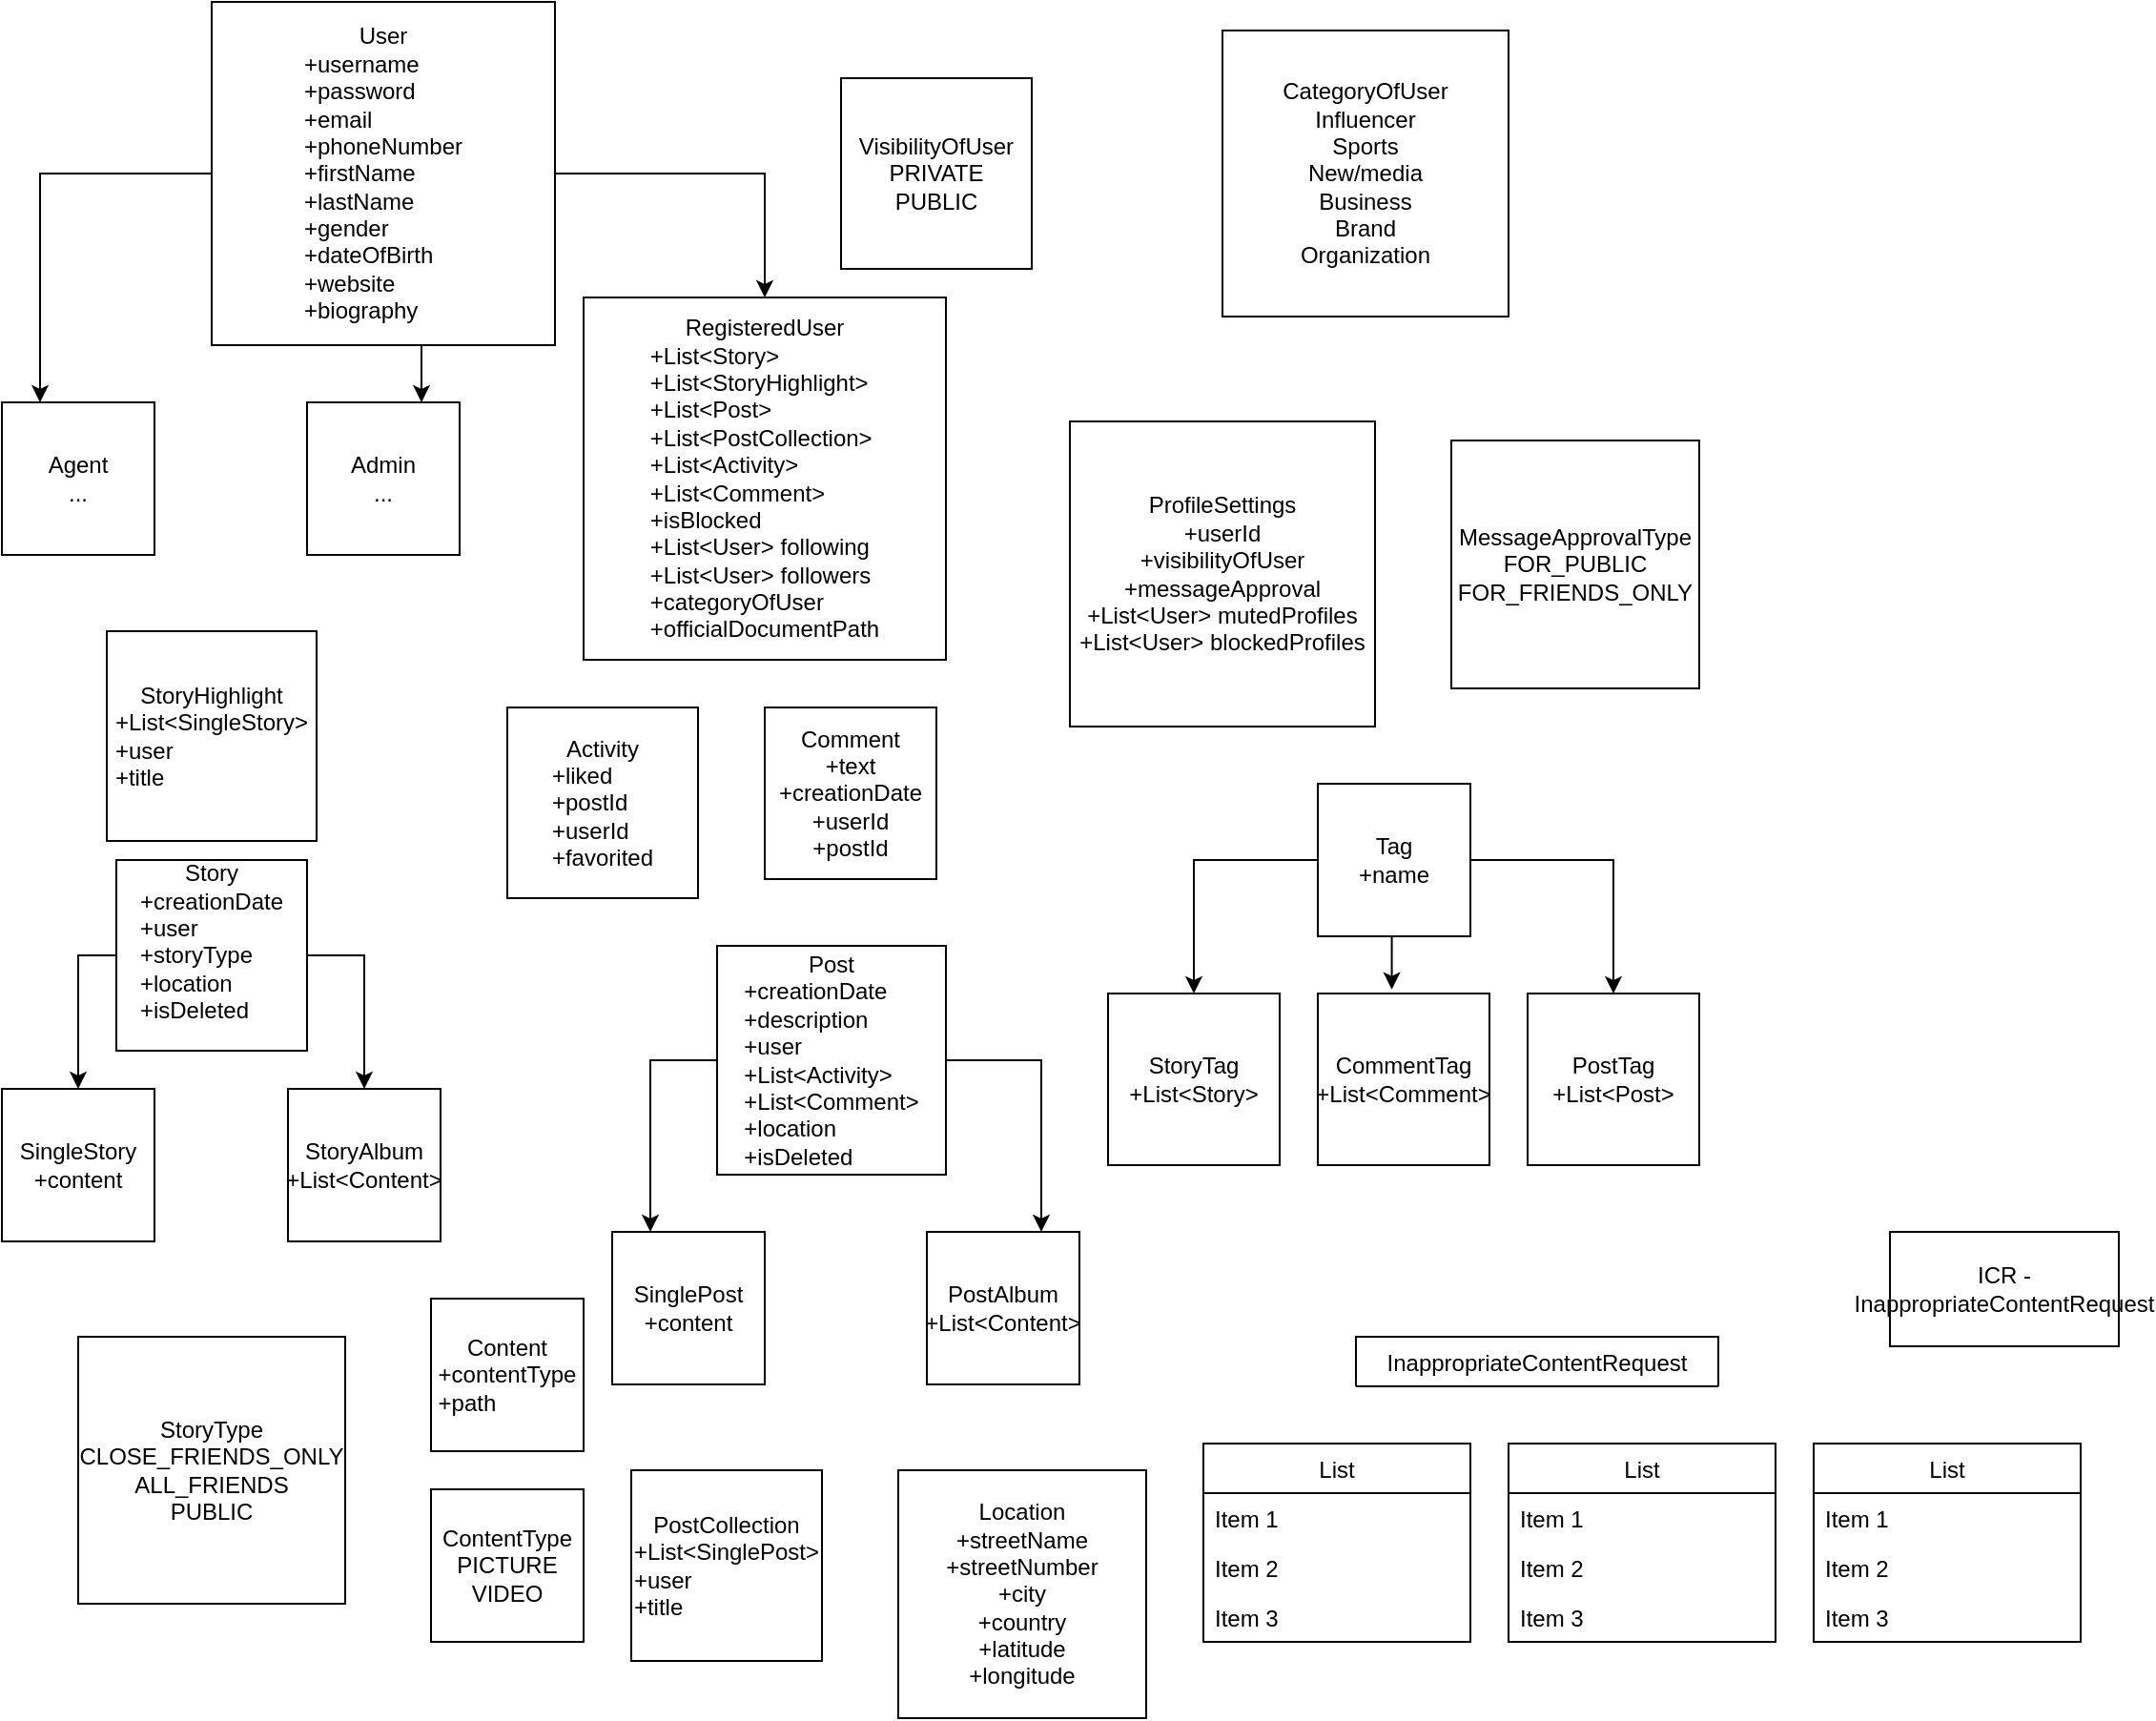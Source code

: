 <mxfile version="14.6.6" type="github">
  <diagram id="aJBuOI1GWzpMyhJK2BpH" name="Page-1">
    <mxGraphModel dx="1038" dy="580" grid="1" gridSize="10" guides="1" tooltips="1" connect="1" arrows="1" fold="1" page="1" pageScale="1" pageWidth="850" pageHeight="1100" math="0" shadow="0">
      <root>
        <mxCell id="0" />
        <mxCell id="1" parent="0" />
        <mxCell id="c_Kaz1U0MEZfS42UwjgD-9" style="edgeStyle=orthogonalEdgeStyle;rounded=0;orthogonalLoop=1;jettySize=auto;html=1;exitX=0;exitY=0.5;exitDx=0;exitDy=0;entryX=0.25;entryY=0;entryDx=0;entryDy=0;" parent="1" source="c_Kaz1U0MEZfS42UwjgD-1" target="c_Kaz1U0MEZfS42UwjgD-3" edge="1">
          <mxGeometry relative="1" as="geometry" />
        </mxCell>
        <mxCell id="c_Kaz1U0MEZfS42UwjgD-10" style="edgeStyle=orthogonalEdgeStyle;rounded=0;orthogonalLoop=1;jettySize=auto;html=1;exitX=1;exitY=0.5;exitDx=0;exitDy=0;entryX=0.5;entryY=0;entryDx=0;entryDy=0;" parent="1" source="c_Kaz1U0MEZfS42UwjgD-1" target="c_Kaz1U0MEZfS42UwjgD-4" edge="1">
          <mxGeometry relative="1" as="geometry" />
        </mxCell>
        <mxCell id="c_Kaz1U0MEZfS42UwjgD-41" style="edgeStyle=orthogonalEdgeStyle;rounded=0;orthogonalLoop=1;jettySize=auto;html=1;exitX=0.75;exitY=1;exitDx=0;exitDy=0;entryX=0.75;entryY=0;entryDx=0;entryDy=0;" parent="1" source="c_Kaz1U0MEZfS42UwjgD-1" target="c_Kaz1U0MEZfS42UwjgD-5" edge="1">
          <mxGeometry relative="1" as="geometry" />
        </mxCell>
        <mxCell id="c_Kaz1U0MEZfS42UwjgD-1" value="User&lt;br&gt;&lt;div style=&quot;text-align: left&quot;&gt;&lt;span&gt;+username&lt;/span&gt;&lt;/div&gt;&lt;div style=&quot;text-align: left&quot;&gt;&lt;span&gt;+password&lt;/span&gt;&lt;/div&gt;&lt;div style=&quot;text-align: left&quot;&gt;&lt;span&gt;+email&lt;/span&gt;&lt;/div&gt;&lt;div style=&quot;text-align: left&quot;&gt;&lt;span&gt;+phoneNumber&lt;/span&gt;&lt;/div&gt;&lt;div style=&quot;text-align: left&quot;&gt;&lt;span&gt;+firstName&lt;/span&gt;&lt;/div&gt;&lt;div style=&quot;text-align: left&quot;&gt;&lt;span&gt;+lastName&lt;/span&gt;&lt;/div&gt;&lt;div style=&quot;text-align: left&quot;&gt;&lt;span&gt;+gender&lt;/span&gt;&lt;/div&gt;&lt;div style=&quot;text-align: left&quot;&gt;&lt;span&gt;+dateOfBirth&lt;/span&gt;&lt;/div&gt;&lt;div style=&quot;text-align: left&quot;&gt;&lt;span&gt;+website&lt;/span&gt;&lt;/div&gt;&lt;div style=&quot;text-align: left&quot;&gt;&lt;span&gt;+biography&lt;br&gt;&lt;/span&gt;&lt;/div&gt;" style="whiteSpace=wrap;html=1;aspect=fixed;" parent="1" vertex="1">
          <mxGeometry x="120" y="30" width="180" height="180" as="geometry" />
        </mxCell>
        <mxCell id="c_Kaz1U0MEZfS42UwjgD-3" value="Agent&lt;br&gt;..." style="whiteSpace=wrap;html=1;aspect=fixed;" parent="1" vertex="1">
          <mxGeometry x="10" y="240" width="80" height="80" as="geometry" />
        </mxCell>
        <mxCell id="c_Kaz1U0MEZfS42UwjgD-4" value="RegisteredUser&lt;br&gt;&lt;div style=&quot;text-align: left&quot;&gt;&lt;span&gt;+List&amp;lt;Story&amp;gt;&lt;/span&gt;&lt;/div&gt;&lt;div style=&quot;text-align: left&quot;&gt;&lt;span&gt;+List&amp;lt;StoryHighlight&amp;gt;&lt;/span&gt;&lt;/div&gt;&lt;div style=&quot;text-align: left&quot;&gt;&lt;span&gt;+List&amp;lt;Post&amp;gt;&lt;/span&gt;&lt;/div&gt;&lt;div style=&quot;text-align: left&quot;&gt;&lt;span&gt;+List&amp;lt;PostCollection&amp;gt;&lt;/span&gt;&lt;/div&gt;&lt;div style=&quot;text-align: left&quot;&gt;&lt;span&gt;+List&amp;lt;Activity&amp;gt;&lt;/span&gt;&lt;/div&gt;&lt;div style=&quot;text-align: left&quot;&gt;+List&amp;lt;Comment&amp;gt;&lt;span&gt;&lt;br&gt;&lt;/span&gt;&lt;/div&gt;&lt;div style=&quot;text-align: left&quot;&gt;&lt;span&gt;+isBlocked&lt;/span&gt;&lt;/div&gt;&lt;div style=&quot;text-align: left&quot;&gt;&lt;span&gt;+List&amp;lt;User&amp;gt; following&lt;/span&gt;&lt;/div&gt;&lt;div style=&quot;text-align: left&quot;&gt;&lt;span&gt;+List&amp;lt;User&amp;gt; followers&lt;br&gt;+categoryOfUser&lt;/span&gt;&lt;/div&gt;&lt;div style=&quot;text-align: left&quot;&gt;+officialDocumentPath&lt;/div&gt;" style="whiteSpace=wrap;html=1;aspect=fixed;" parent="1" vertex="1">
          <mxGeometry x="315" y="185" width="190" height="190" as="geometry" />
        </mxCell>
        <mxCell id="c_Kaz1U0MEZfS42UwjgD-5" value="Admin&lt;br&gt;..." style="whiteSpace=wrap;html=1;aspect=fixed;" parent="1" vertex="1">
          <mxGeometry x="170" y="240" width="80" height="80" as="geometry" />
        </mxCell>
        <mxCell id="c_Kaz1U0MEZfS42UwjgD-6" style="edgeStyle=orthogonalEdgeStyle;rounded=0;orthogonalLoop=1;jettySize=auto;html=1;exitX=0.5;exitY=1;exitDx=0;exitDy=0;" parent="1" source="c_Kaz1U0MEZfS42UwjgD-3" target="c_Kaz1U0MEZfS42UwjgD-3" edge="1">
          <mxGeometry relative="1" as="geometry" />
        </mxCell>
        <mxCell id="c_Kaz1U0MEZfS42UwjgD-12" value="VisibilityOfUser&lt;br&gt;PRIVATE&lt;br&gt;PUBLIC" style="whiteSpace=wrap;html=1;aspect=fixed;" parent="1" vertex="1">
          <mxGeometry x="450" y="70" width="100" height="100" as="geometry" />
        </mxCell>
        <mxCell id="c_Kaz1U0MEZfS42UwjgD-15" value="StoryAlbum&lt;br&gt;+List&amp;lt;Content&amp;gt;" style="whiteSpace=wrap;html=1;aspect=fixed;" parent="1" vertex="1">
          <mxGeometry x="160" y="600" width="80" height="80" as="geometry" />
        </mxCell>
        <mxCell id="c_Kaz1U0MEZfS42UwjgD-16" value="PostAlbum&lt;br&gt;+List&amp;lt;Content&amp;gt;" style="whiteSpace=wrap;html=1;aspect=fixed;" parent="1" vertex="1">
          <mxGeometry x="495" y="675" width="80" height="80" as="geometry" />
        </mxCell>
        <mxCell id="c_Kaz1U0MEZfS42UwjgD-33" style="edgeStyle=orthogonalEdgeStyle;rounded=0;orthogonalLoop=1;jettySize=auto;html=1;exitX=0;exitY=0.5;exitDx=0;exitDy=0;entryX=0.5;entryY=0;entryDx=0;entryDy=0;" parent="1" source="c_Kaz1U0MEZfS42UwjgD-17" target="c_Kaz1U0MEZfS42UwjgD-29" edge="1">
          <mxGeometry relative="1" as="geometry" />
        </mxCell>
        <mxCell id="c_Kaz1U0MEZfS42UwjgD-36" style="edgeStyle=orthogonalEdgeStyle;rounded=0;orthogonalLoop=1;jettySize=auto;html=1;exitX=1;exitY=0.5;exitDx=0;exitDy=0;" parent="1" source="c_Kaz1U0MEZfS42UwjgD-17" target="c_Kaz1U0MEZfS42UwjgD-15" edge="1">
          <mxGeometry relative="1" as="geometry" />
        </mxCell>
        <mxCell id="c_Kaz1U0MEZfS42UwjgD-17" value="Story&lt;br&gt;&lt;div style=&quot;text-align: left&quot;&gt;&lt;span&gt;+creationDate&lt;/span&gt;&lt;/div&gt;&lt;div style=&quot;text-align: left&quot;&gt;&lt;span&gt;+user&lt;/span&gt;&lt;/div&gt;&lt;div style=&quot;text-align: left&quot;&gt;&lt;span&gt;+storyType&lt;/span&gt;&lt;/div&gt;&lt;div style=&quot;text-align: left&quot;&gt;&lt;span&gt;+location&lt;br&gt;+isDeleted&lt;/span&gt;&lt;/div&gt;&lt;div style=&quot;text-align: left&quot;&gt;&lt;span&gt;&lt;br&gt;&lt;/span&gt;&lt;/div&gt;" style="whiteSpace=wrap;html=1;aspect=fixed;" parent="1" vertex="1">
          <mxGeometry x="70" y="480" width="100" height="100" as="geometry" />
        </mxCell>
        <mxCell id="c_Kaz1U0MEZfS42UwjgD-21" value="Activity&lt;br&gt;&lt;div style=&quot;text-align: left&quot;&gt;&lt;span&gt;+liked&lt;/span&gt;&lt;/div&gt;&lt;div style=&quot;text-align: left&quot;&gt;&lt;span&gt;+postId&lt;/span&gt;&lt;br&gt;&lt;/div&gt;&lt;div style=&quot;text-align: left&quot;&gt;&lt;span&gt;+userId&lt;/span&gt;&lt;/div&gt;&lt;div style=&quot;text-align: left&quot;&gt;&lt;span&gt;+favorited&lt;/span&gt;&lt;/div&gt;" style="whiteSpace=wrap;html=1;aspect=fixed;" parent="1" vertex="1">
          <mxGeometry x="275" y="400" width="100" height="100" as="geometry" />
        </mxCell>
        <mxCell id="c_Kaz1U0MEZfS42UwjgD-27" style="edgeStyle=orthogonalEdgeStyle;rounded=0;orthogonalLoop=1;jettySize=auto;html=1;exitX=0;exitY=0.5;exitDx=0;exitDy=0;entryX=0.25;entryY=0;entryDx=0;entryDy=0;" parent="1" source="c_Kaz1U0MEZfS42UwjgD-22" target="c_Kaz1U0MEZfS42UwjgD-23" edge="1">
          <mxGeometry relative="1" as="geometry" />
        </mxCell>
        <mxCell id="c_Kaz1U0MEZfS42UwjgD-28" style="edgeStyle=orthogonalEdgeStyle;rounded=0;orthogonalLoop=1;jettySize=auto;html=1;exitX=1;exitY=0.5;exitDx=0;exitDy=0;entryX=0.75;entryY=0;entryDx=0;entryDy=0;" parent="1" source="c_Kaz1U0MEZfS42UwjgD-22" target="c_Kaz1U0MEZfS42UwjgD-16" edge="1">
          <mxGeometry relative="1" as="geometry" />
        </mxCell>
        <mxCell id="c_Kaz1U0MEZfS42UwjgD-22" value="Post&lt;br&gt;&lt;div style=&quot;text-align: left&quot;&gt;&lt;span&gt;+creationDate&lt;/span&gt;&lt;/div&gt;&lt;div style=&quot;text-align: left&quot;&gt;&lt;span&gt;+description&lt;/span&gt;&lt;/div&gt;&lt;div style=&quot;text-align: left&quot;&gt;&lt;span&gt;+user&lt;/span&gt;&lt;/div&gt;&lt;div style=&quot;text-align: left&quot;&gt;+List&amp;lt;Activity&amp;gt;&lt;span&gt;&lt;br&gt;&lt;/span&gt;&lt;/div&gt;&lt;div style=&quot;text-align: left&quot;&gt;+List&amp;lt;Comment&amp;gt;&lt;br&gt;&lt;/div&gt;&lt;div style=&quot;text-align: left&quot;&gt;+location&lt;br&gt;+isDeleted&lt;/div&gt;" style="whiteSpace=wrap;html=1;aspect=fixed;" parent="1" vertex="1">
          <mxGeometry x="385" y="525" width="120" height="120" as="geometry" />
        </mxCell>
        <mxCell id="c_Kaz1U0MEZfS42UwjgD-23" value="SinglePost&lt;br&gt;+content" style="whiteSpace=wrap;html=1;aspect=fixed;" parent="1" vertex="1">
          <mxGeometry x="330" y="675" width="80" height="80" as="geometry" />
        </mxCell>
        <mxCell id="c_Kaz1U0MEZfS42UwjgD-29" value="SingleStory&lt;br&gt;+content" style="whiteSpace=wrap;html=1;aspect=fixed;" parent="1" vertex="1">
          <mxGeometry x="10" y="600" width="80" height="80" as="geometry" />
        </mxCell>
        <mxCell id="c_Kaz1U0MEZfS42UwjgD-37" value="ContentType&lt;br&gt;PICTURE&lt;br&gt;VIDEO" style="whiteSpace=wrap;html=1;aspect=fixed;" parent="1" vertex="1">
          <mxGeometry x="235" y="810" width="80" height="80" as="geometry" />
        </mxCell>
        <mxCell id="c_Kaz1U0MEZfS42UwjgD-38" value="Content&lt;br&gt;&lt;div style=&quot;text-align: left&quot;&gt;&lt;span&gt;+contentType&lt;/span&gt;&lt;/div&gt;&lt;div style=&quot;text-align: left&quot;&gt;&lt;span&gt;+path&lt;/span&gt;&lt;/div&gt;" style="whiteSpace=wrap;html=1;aspect=fixed;" parent="1" vertex="1">
          <mxGeometry x="235" y="710" width="80" height="80" as="geometry" />
        </mxCell>
        <mxCell id="c_Kaz1U0MEZfS42UwjgD-39" value="PostCollection&lt;br&gt;&lt;div style=&quot;text-align: left&quot;&gt;&lt;span&gt;+List&amp;lt;SinglePost&amp;gt;&lt;/span&gt;&lt;/div&gt;&lt;div style=&quot;text-align: left&quot;&gt;&lt;span&gt;+user&lt;/span&gt;&lt;/div&gt;&lt;div style=&quot;text-align: left&quot;&gt;&lt;span&gt;+title&lt;/span&gt;&lt;/div&gt;" style="whiteSpace=wrap;html=1;aspect=fixed;" parent="1" vertex="1">
          <mxGeometry x="340" y="800" width="100" height="100" as="geometry" />
        </mxCell>
        <mxCell id="c_Kaz1U0MEZfS42UwjgD-40" value="StoryType&lt;br&gt;CLOSE_FRIENDS_ONLY&lt;br&gt;ALL_FRIENDS&lt;br&gt;PUBLIC" style="whiteSpace=wrap;html=1;aspect=fixed;" parent="1" vertex="1">
          <mxGeometry x="50" y="730" width="140" height="140" as="geometry" />
        </mxCell>
        <mxCell id="MEC5jKvMAZbjHjUdtJt9-8" style="edgeStyle=orthogonalEdgeStyle;rounded=0;orthogonalLoop=1;jettySize=auto;html=1;exitX=0;exitY=0.5;exitDx=0;exitDy=0;entryX=0.5;entryY=0;entryDx=0;entryDy=0;" edge="1" parent="1" source="c_Kaz1U0MEZfS42UwjgD-45" target="MEC5jKvMAZbjHjUdtJt9-7">
          <mxGeometry relative="1" as="geometry" />
        </mxCell>
        <mxCell id="MEC5jKvMAZbjHjUdtJt9-9" style="edgeStyle=orthogonalEdgeStyle;rounded=0;orthogonalLoop=1;jettySize=auto;html=1;exitX=1;exitY=0.5;exitDx=0;exitDy=0;entryX=0.5;entryY=0;entryDx=0;entryDy=0;" edge="1" parent="1" source="c_Kaz1U0MEZfS42UwjgD-45" target="MEC5jKvMAZbjHjUdtJt9-6">
          <mxGeometry relative="1" as="geometry" />
        </mxCell>
        <mxCell id="MEC5jKvMAZbjHjUdtJt9-13" style="edgeStyle=orthogonalEdgeStyle;rounded=0;orthogonalLoop=1;jettySize=auto;html=1;exitX=0.5;exitY=1;exitDx=0;exitDy=0;entryX=0.431;entryY=-0.024;entryDx=0;entryDy=0;entryPerimeter=0;" edge="1" parent="1" source="c_Kaz1U0MEZfS42UwjgD-45" target="MEC5jKvMAZbjHjUdtJt9-12">
          <mxGeometry relative="1" as="geometry" />
        </mxCell>
        <mxCell id="c_Kaz1U0MEZfS42UwjgD-45" value="Tag&lt;br&gt;&lt;div style=&quot;text-align: left&quot;&gt;&lt;span&gt;+name&lt;/span&gt;&lt;/div&gt;" style="whiteSpace=wrap;html=1;aspect=fixed;" parent="1" vertex="1">
          <mxGeometry x="700" y="440" width="80" height="80" as="geometry" />
        </mxCell>
        <mxCell id="c_Kaz1U0MEZfS42UwjgD-46" value="StoryHighlight&lt;br&gt;&lt;div style=&quot;text-align: left&quot;&gt;&lt;span&gt;+List&amp;lt;SingleStory&amp;gt;&lt;/span&gt;&lt;/div&gt;&lt;div style=&quot;text-align: left&quot;&gt;&lt;span&gt;+user&lt;/span&gt;&lt;/div&gt;&lt;div style=&quot;text-align: left&quot;&gt;&lt;span&gt;+title&lt;/span&gt;&lt;/div&gt;" style="whiteSpace=wrap;html=1;aspect=fixed;" parent="1" vertex="1">
          <mxGeometry x="65" y="360" width="110" height="110" as="geometry" />
        </mxCell>
        <mxCell id="MEC5jKvMAZbjHjUdtJt9-2" value="Location&lt;br&gt;+streetName&lt;br&gt;+streetNumber&lt;br&gt;+city&lt;br&gt;+country&lt;br&gt;+latitude&lt;br&gt;+longitude" style="whiteSpace=wrap;html=1;aspect=fixed;" vertex="1" parent="1">
          <mxGeometry x="480" y="800" width="130" height="130" as="geometry" />
        </mxCell>
        <mxCell id="MEC5jKvMAZbjHjUdtJt9-3" value="CategoryOfUser&lt;br&gt;Influencer&lt;br&gt;Sports&lt;br&gt;New/media&lt;br&gt;Business&lt;br&gt;Brand&lt;br&gt;Organization" style="whiteSpace=wrap;html=1;aspect=fixed;" vertex="1" parent="1">
          <mxGeometry x="650" y="45" width="150" height="150" as="geometry" />
        </mxCell>
        <mxCell id="MEC5jKvMAZbjHjUdtJt9-4" value="ProfileSettings&lt;br&gt;&lt;span style=&quot;text-align: left&quot;&gt;+userId&lt;br&gt;+visibilityOfUser&lt;br&gt;&lt;/span&gt;+messageApproval&lt;br&gt;+List&amp;lt;User&amp;gt; mutedProfiles&lt;br&gt;+List&amp;lt;User&amp;gt; blockedProfiles" style="whiteSpace=wrap;html=1;aspect=fixed;" vertex="1" parent="1">
          <mxGeometry x="570" y="250" width="160" height="160" as="geometry" />
        </mxCell>
        <mxCell id="MEC5jKvMAZbjHjUdtJt9-5" value="MessageApprovalType&lt;br&gt;FOR_PUBLIC&lt;br&gt;FOR_FRIENDS_ONLY" style="whiteSpace=wrap;html=1;aspect=fixed;" vertex="1" parent="1">
          <mxGeometry x="770" y="260" width="130" height="130" as="geometry" />
        </mxCell>
        <mxCell id="MEC5jKvMAZbjHjUdtJt9-6" value="PostTag&lt;br&gt;+List&amp;lt;Post&amp;gt;" style="whiteSpace=wrap;html=1;aspect=fixed;" vertex="1" parent="1">
          <mxGeometry x="810" y="550" width="90" height="90" as="geometry" />
        </mxCell>
        <mxCell id="MEC5jKvMAZbjHjUdtJt9-7" value="StoryTag&lt;br&gt;+List&amp;lt;Story&amp;gt;" style="whiteSpace=wrap;html=1;aspect=fixed;" vertex="1" parent="1">
          <mxGeometry x="590" y="550" width="90" height="90" as="geometry" />
        </mxCell>
        <mxCell id="MEC5jKvMAZbjHjUdtJt9-11" value="Comment&lt;br&gt;+text&lt;br&gt;+creationDate&lt;br&gt;+userId&lt;br&gt;+postId&lt;br&gt;" style="whiteSpace=wrap;html=1;aspect=fixed;" vertex="1" parent="1">
          <mxGeometry x="410" y="400" width="90" height="90" as="geometry" />
        </mxCell>
        <mxCell id="MEC5jKvMAZbjHjUdtJt9-12" value="CommentTag&lt;br&gt;+List&amp;lt;Comment&amp;gt;" style="whiteSpace=wrap;html=1;aspect=fixed;" vertex="1" parent="1">
          <mxGeometry x="700" y="550" width="90" height="90" as="geometry" />
        </mxCell>
        <mxCell id="MEC5jKvMAZbjHjUdtJt9-20" value="ICR - InappropriateContentRequest" style="rounded=0;whiteSpace=wrap;html=1;align=center;" vertex="1" parent="1">
          <mxGeometry x="1000" y="675" width="120" height="60" as="geometry" />
        </mxCell>
        <mxCell id="MEC5jKvMAZbjHjUdtJt9-27" value="InappropriateContentRequest" style="swimlane;fontStyle=0;childLayout=stackLayout;horizontal=1;startSize=26;fillColor=none;horizontalStack=0;resizeParent=1;resizeParentMax=0;resizeLast=0;collapsible=1;marginBottom=0;align=center;" vertex="1" collapsed="1" parent="1">
          <mxGeometry x="720" y="730" width="190" height="26" as="geometry">
            <mxRectangle x="720" y="730" width="190" height="78" as="alternateBounds" />
          </mxGeometry>
        </mxCell>
        <mxCell id="MEC5jKvMAZbjHjUdtJt9-28" value="+note" style="text;strokeColor=none;fillColor=none;align=left;verticalAlign=top;spacingLeft=4;spacingRight=4;overflow=hidden;rotatable=0;points=[[0,0.5],[1,0.5]];portConstraint=eastwest;" vertex="1" parent="MEC5jKvMAZbjHjUdtJt9-27">
          <mxGeometry y="26" width="190" height="26" as="geometry" />
        </mxCell>
        <mxCell id="MEC5jKvMAZbjHjUdtJt9-29" value="+userId" style="text;strokeColor=none;fillColor=none;align=left;verticalAlign=top;spacingLeft=4;spacingRight=4;overflow=hidden;rotatable=0;points=[[0,0.5],[1,0.5]];portConstraint=eastwest;" vertex="1" parent="MEC5jKvMAZbjHjUdtJt9-27">
          <mxGeometry y="52" width="190" height="26" as="geometry" />
        </mxCell>
        <mxCell id="MEC5jKvMAZbjHjUdtJt9-45" value="List" style="swimlane;fontStyle=0;childLayout=stackLayout;horizontal=1;startSize=26;fillColor=none;horizontalStack=0;resizeParent=1;resizeParentMax=0;resizeLast=0;collapsible=1;marginBottom=0;align=center;" vertex="1" parent="1">
          <mxGeometry x="640" y="786" width="140" height="104" as="geometry" />
        </mxCell>
        <mxCell id="MEC5jKvMAZbjHjUdtJt9-46" value="Item 1" style="text;strokeColor=none;fillColor=none;align=left;verticalAlign=top;spacingLeft=4;spacingRight=4;overflow=hidden;rotatable=0;points=[[0,0.5],[1,0.5]];portConstraint=eastwest;" vertex="1" parent="MEC5jKvMAZbjHjUdtJt9-45">
          <mxGeometry y="26" width="140" height="26" as="geometry" />
        </mxCell>
        <mxCell id="MEC5jKvMAZbjHjUdtJt9-47" value="Item 2" style="text;strokeColor=none;fillColor=none;align=left;verticalAlign=top;spacingLeft=4;spacingRight=4;overflow=hidden;rotatable=0;points=[[0,0.5],[1,0.5]];portConstraint=eastwest;" vertex="1" parent="MEC5jKvMAZbjHjUdtJt9-45">
          <mxGeometry y="52" width="140" height="26" as="geometry" />
        </mxCell>
        <mxCell id="MEC5jKvMAZbjHjUdtJt9-48" value="Item 3" style="text;strokeColor=none;fillColor=none;align=left;verticalAlign=top;spacingLeft=4;spacingRight=4;overflow=hidden;rotatable=0;points=[[0,0.5],[1,0.5]];portConstraint=eastwest;" vertex="1" parent="MEC5jKvMAZbjHjUdtJt9-45">
          <mxGeometry y="78" width="140" height="26" as="geometry" />
        </mxCell>
        <mxCell id="MEC5jKvMAZbjHjUdtJt9-49" value="List" style="swimlane;fontStyle=0;childLayout=stackLayout;horizontal=1;startSize=26;fillColor=none;horizontalStack=0;resizeParent=1;resizeParentMax=0;resizeLast=0;collapsible=1;marginBottom=0;align=center;" vertex="1" parent="1">
          <mxGeometry x="800" y="786" width="140" height="104" as="geometry" />
        </mxCell>
        <mxCell id="MEC5jKvMAZbjHjUdtJt9-50" value="Item 1" style="text;strokeColor=none;fillColor=none;align=left;verticalAlign=top;spacingLeft=4;spacingRight=4;overflow=hidden;rotatable=0;points=[[0,0.5],[1,0.5]];portConstraint=eastwest;" vertex="1" parent="MEC5jKvMAZbjHjUdtJt9-49">
          <mxGeometry y="26" width="140" height="26" as="geometry" />
        </mxCell>
        <mxCell id="MEC5jKvMAZbjHjUdtJt9-51" value="Item 2" style="text;strokeColor=none;fillColor=none;align=left;verticalAlign=top;spacingLeft=4;spacingRight=4;overflow=hidden;rotatable=0;points=[[0,0.5],[1,0.5]];portConstraint=eastwest;" vertex="1" parent="MEC5jKvMAZbjHjUdtJt9-49">
          <mxGeometry y="52" width="140" height="26" as="geometry" />
        </mxCell>
        <mxCell id="MEC5jKvMAZbjHjUdtJt9-52" value="Item 3" style="text;strokeColor=none;fillColor=none;align=left;verticalAlign=top;spacingLeft=4;spacingRight=4;overflow=hidden;rotatable=0;points=[[0,0.5],[1,0.5]];portConstraint=eastwest;" vertex="1" parent="MEC5jKvMAZbjHjUdtJt9-49">
          <mxGeometry y="78" width="140" height="26" as="geometry" />
        </mxCell>
        <mxCell id="MEC5jKvMAZbjHjUdtJt9-53" value="List" style="swimlane;fontStyle=0;childLayout=stackLayout;horizontal=1;startSize=26;fillColor=none;horizontalStack=0;resizeParent=1;resizeParentMax=0;resizeLast=0;collapsible=1;marginBottom=0;align=center;" vertex="1" parent="1">
          <mxGeometry x="960" y="786" width="140" height="104" as="geometry" />
        </mxCell>
        <mxCell id="MEC5jKvMAZbjHjUdtJt9-54" value="Item 1" style="text;strokeColor=none;fillColor=none;align=left;verticalAlign=top;spacingLeft=4;spacingRight=4;overflow=hidden;rotatable=0;points=[[0,0.5],[1,0.5]];portConstraint=eastwest;" vertex="1" parent="MEC5jKvMAZbjHjUdtJt9-53">
          <mxGeometry y="26" width="140" height="26" as="geometry" />
        </mxCell>
        <mxCell id="MEC5jKvMAZbjHjUdtJt9-55" value="Item 2" style="text;strokeColor=none;fillColor=none;align=left;verticalAlign=top;spacingLeft=4;spacingRight=4;overflow=hidden;rotatable=0;points=[[0,0.5],[1,0.5]];portConstraint=eastwest;" vertex="1" parent="MEC5jKvMAZbjHjUdtJt9-53">
          <mxGeometry y="52" width="140" height="26" as="geometry" />
        </mxCell>
        <mxCell id="MEC5jKvMAZbjHjUdtJt9-56" value="Item 3" style="text;strokeColor=none;fillColor=none;align=left;verticalAlign=top;spacingLeft=4;spacingRight=4;overflow=hidden;rotatable=0;points=[[0,0.5],[1,0.5]];portConstraint=eastwest;" vertex="1" parent="MEC5jKvMAZbjHjUdtJt9-53">
          <mxGeometry y="78" width="140" height="26" as="geometry" />
        </mxCell>
      </root>
    </mxGraphModel>
  </diagram>
</mxfile>

